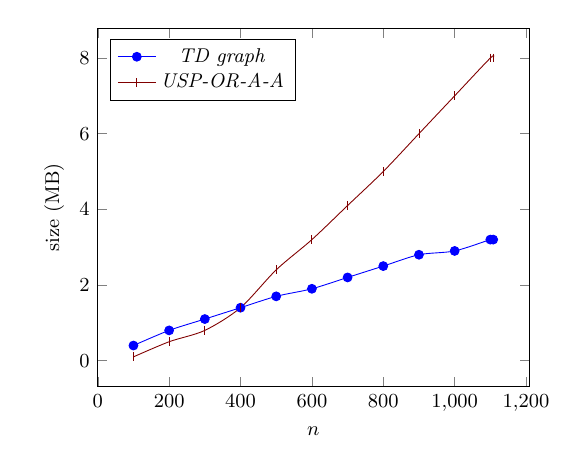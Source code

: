 \tikzstyle{textstyle}=[font=\fontsize{9}{9}\selectfont]
\begin{tikzpicture}[textstyle, scale=0.8]
    \begin{axis}[
        xlabel={$n$},
        ylabel={size (MB)},
		legend pos=north west
        ]
        
    \addplot[smooth,mark=*,color=blue, solid] plot coordinates {
		(100,0.4)
		(200,0.8)
		(300,1.1)
		(400,1.4)
		(500,1.7)
		(600,1.9)
		(700,2.2)
		(800,2.5)
		(900,2.8)
		(1000,2.9)
		(1100,3.2)
		(1108,3.2)
    };
    \addlegendentry{\textit{TD graph}}
    
    \addplot[smooth,mark=|,color=black!50!red, solid] plot coordinates {
		(100,0.1)
		(200,0.5)
		(300,0.8)
		(400,1.4)
		(500,2.4)
		(600,3.2)
		(700,4.1)
		(800,5)
		(900,6)
		(1000,7)
		(1100,8)
		(1108,8)
    };
    \addlegendentry{\textit{USP-OR-A-A}}
    
    \end{axis}
\end{tikzpicture}
